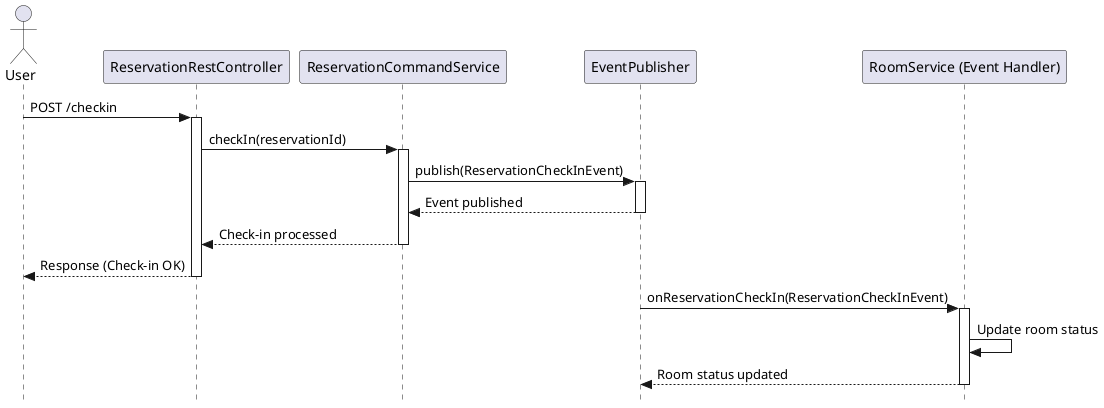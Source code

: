 @startuml

skinparam style strictuml

actor User as "User"
participant "ReservationRestController" as Controller
participant "ReservationCommandService" as CommandService
participant "EventPublisher" as Publisher
participant "RoomService (Event Handler)" as RoomService

User -> Controller: POST /checkin
activate Controller

Controller -> CommandService: checkIn(reservationId)
activate CommandService

CommandService -> Publisher: publish(ReservationCheckInEvent)
activate Publisher

Publisher --> CommandService: Event published
deactivate Publisher

CommandService --> Controller: Check-in processed
deactivate CommandService

Controller --> User: Response (Check-in OK)
deactivate Controller

Publisher -> RoomService: onReservationCheckIn(ReservationCheckInEvent)
activate RoomService

RoomService -> RoomService: Update room status
RoomService --> Publisher: Room status updated
deactivate RoomService

@enduml
